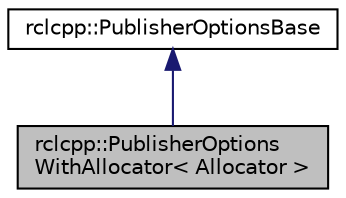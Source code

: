 digraph "rclcpp::PublisherOptionsWithAllocator&lt; Allocator &gt;"
{
  edge [fontname="Helvetica",fontsize="10",labelfontname="Helvetica",labelfontsize="10"];
  node [fontname="Helvetica",fontsize="10",shape=record];
  Node0 [label="rclcpp::PublisherOptions\lWithAllocator\< Allocator \>",height=0.2,width=0.4,color="black", fillcolor="grey75", style="filled", fontcolor="black"];
  Node1 -> Node0 [dir="back",color="midnightblue",fontsize="10",style="solid",fontname="Helvetica"];
  Node1 [label="rclcpp::PublisherOptionsBase",height=0.2,width=0.4,color="black", fillcolor="white", style="filled",URL="$structrclcpp_1_1PublisherOptionsBase.html",tooltip="Non-templated part of PublisherOptionsWithAllocator<Allocator>. "];
}
